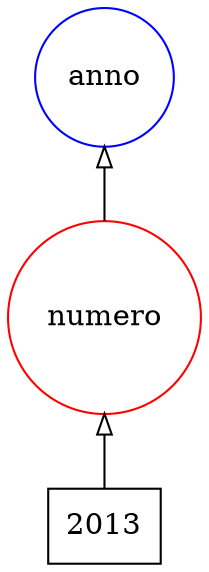 digraph {
   rankdir=BT;
   edge [arrowhead=empty];

   subgraph {
      rank="source";
      edge [arrowhead=normal];
      node [shape=box];
      t20 [label="2013"];
   }

   subgraph {
      rank="same";
      node [color=red,shape=circle];
      tag147 [label=numero]; 
   }

   subgraph {
      rank="same";
      node [color=blue,shape=circle];
      tag243 [label=anno]; 
   }

   subgraph {
      rank="same";
      node [color=green,shape=circle];
   }

   subgraph {
      rank="same";
      node [color=orange,shape=circle];
   }
   tag147 -> tag243;
   t20 -> tag147;
}